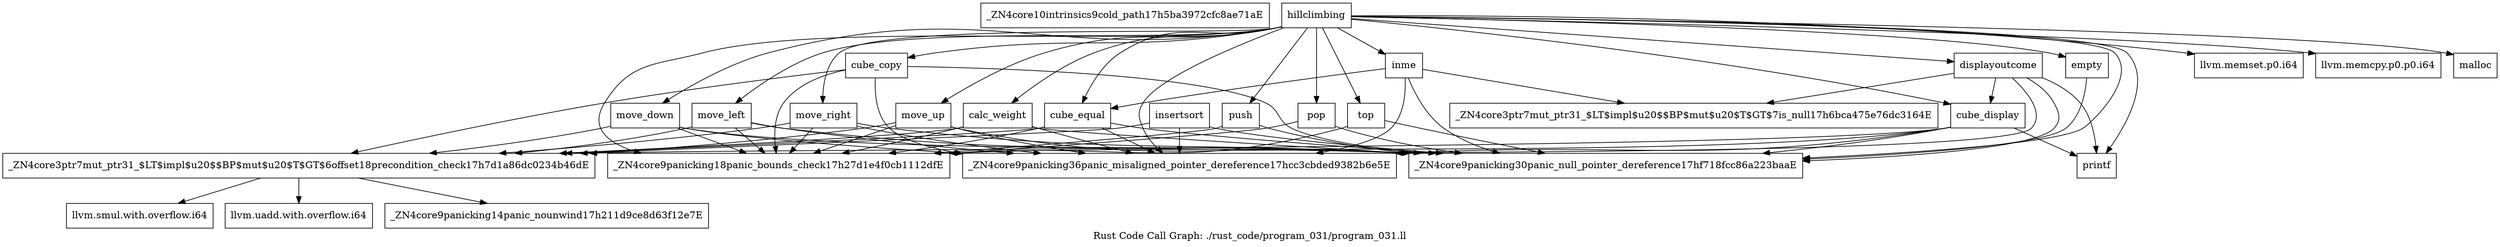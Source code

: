 digraph "Rust Code Call Graph: ./rust_code/program_031/program_031.ll" {
	label="Rust Code Call Graph: ./rust_code/program_031/program_031.ll";

	Node0x55bbf7c7d670 [shape=record,label="{_ZN4core10intrinsics9cold_path17h5ba3972cfc8ae71aE}"];
	Node0x55bbf7ccece0 [shape=record,label="{cube_copy}"];
	Node0x55bbf7ccece0 -> Node0x55bbf7c43c00;
	Node0x55bbf7ccece0 -> Node0x55bbf7cce1b0;
	Node0x55bbf7ccece0 -> Node0x55bbf7cce230;
	Node0x55bbf7ccece0 -> Node0x55bbf7c510a0;
	Node0x55bbf7c43c00 [shape=record,label="{_ZN4core3ptr7mut_ptr31_$LT$impl$u20$$BP$mut$u20$T$GT$6offset18precondition_check17h7d1a86dc0234b46dE}"];
	Node0x55bbf7c43c00 -> Node0x55bbf7c46860;
	Node0x55bbf7c43c00 -> Node0x55bbf7c48e00;
	Node0x55bbf7c43c00 -> Node0x55bbf7c5cc40;
	Node0x55bbf7cce080 [shape=record,label="{_ZN4core3ptr7mut_ptr31_$LT$impl$u20$$BP$mut$u20$T$GT$7is_null17h6bca475e76dc3164E}"];
	Node0x55bbf7cce100 [shape=record,label="{cube_equal}"];
	Node0x55bbf7cce100 -> Node0x55bbf7c43c00;
	Node0x55bbf7cce100 -> Node0x55bbf7cce1b0;
	Node0x55bbf7cce100 -> Node0x55bbf7cce230;
	Node0x55bbf7cce100 -> Node0x55bbf7c510a0;
	Node0x55bbf7c52540 [shape=record,label="{cube_display}"];
	Node0x55bbf7c52540 -> Node0x55bbf7c55940;
	Node0x55bbf7c52540 -> Node0x55bbf7c43c00;
	Node0x55bbf7c52540 -> Node0x55bbf7cce1b0;
	Node0x55bbf7c52540 -> Node0x55bbf7cce230;
	Node0x55bbf7c52540 -> Node0x55bbf7c510a0;
	Node0x55bbf7ccfdd0 [shape=record,label="{move_up}"];
	Node0x55bbf7ccfdd0 -> Node0x55bbf7c43c00;
	Node0x55bbf7ccfdd0 -> Node0x55bbf7cce1b0;
	Node0x55bbf7ccfdd0 -> Node0x55bbf7cce230;
	Node0x55bbf7ccfdd0 -> Node0x55bbf7c510a0;
	Node0x55bbf7c567d0 [shape=record,label="{move_down}"];
	Node0x55bbf7c567d0 -> Node0x55bbf7c43c00;
	Node0x55bbf7c567d0 -> Node0x55bbf7cce1b0;
	Node0x55bbf7c567d0 -> Node0x55bbf7cce230;
	Node0x55bbf7c567d0 -> Node0x55bbf7c510a0;
	Node0x55bbf7c58a30 [shape=record,label="{move_left}"];
	Node0x55bbf7c58a30 -> Node0x55bbf7c43c00;
	Node0x55bbf7c58a30 -> Node0x55bbf7cce1b0;
	Node0x55bbf7c58a30 -> Node0x55bbf7cce230;
	Node0x55bbf7c58a30 -> Node0x55bbf7c510a0;
	Node0x55bbf7c5a460 [shape=record,label="{move_right}"];
	Node0x55bbf7c5a460 -> Node0x55bbf7c43c00;
	Node0x55bbf7c5a460 -> Node0x55bbf7cce1b0;
	Node0x55bbf7c5a460 -> Node0x55bbf7cce230;
	Node0x55bbf7c5a460 -> Node0x55bbf7c510a0;
	Node0x55bbf7c5b000 [shape=record,label="{calc_weight}"];
	Node0x55bbf7c5b000 -> Node0x55bbf7c43c00;
	Node0x55bbf7c5b000 -> Node0x55bbf7cce1b0;
	Node0x55bbf7c5b000 -> Node0x55bbf7cce230;
	Node0x55bbf7c5b000 -> Node0x55bbf7c510a0;
	Node0x55bbf7c5d240 [shape=record,label="{push}"];
	Node0x55bbf7c5d240 -> Node0x55bbf7c510a0;
	Node0x55bbf7c5d240 -> Node0x55bbf7cce1b0;
	Node0x55bbf7c614d0 [shape=record,label="{pop}"];
	Node0x55bbf7c614d0 -> Node0x55bbf7c510a0;
	Node0x55bbf7c614d0 -> Node0x55bbf7cce1b0;
	Node0x55bbf7c63700 [shape=record,label="{top}"];
	Node0x55bbf7c63700 -> Node0x55bbf7c510a0;
	Node0x55bbf7c63700 -> Node0x55bbf7cce1b0;
	Node0x55bbf7c63100 [shape=record,label="{empty}"];
	Node0x55bbf7c63100 -> Node0x55bbf7c510a0;
	Node0x55bbf7c65980 [shape=record,label="{displayoutcome}"];
	Node0x55bbf7c65980 -> Node0x55bbf7cce080;
	Node0x55bbf7c65980 -> Node0x55bbf7c52540;
	Node0x55bbf7c65980 -> Node0x55bbf7c55940;
	Node0x55bbf7c65980 -> Node0x55bbf7c510a0;
	Node0x55bbf7c65980 -> Node0x55bbf7cce230;
	Node0x55bbf7cd4df0 [shape=record,label="{inme}"];
	Node0x55bbf7cd4df0 -> Node0x55bbf7cce080;
	Node0x55bbf7cd4df0 -> Node0x55bbf7cce100;
	Node0x55bbf7cd4df0 -> Node0x55bbf7c510a0;
	Node0x55bbf7cd4df0 -> Node0x55bbf7cce230;
	Node0x55bbf7cd4fc0 [shape=record,label="{insertsort}"];
	Node0x55bbf7cd4fc0 -> Node0x55bbf7c43c00;
	Node0x55bbf7cd4fc0 -> Node0x55bbf7cce230;
	Node0x55bbf7cd4fc0 -> Node0x55bbf7c510a0;
	Node0x55bbf7c69c50 [shape=record,label="{llvm.memset.p0.i64}"];
	Node0x55bbf7c6bd60 [shape=record,label="{llvm.memcpy.p0.p0.i64}"];
	Node0x55bbf7c46860 [shape=record,label="{llvm.smul.with.overflow.i64}"];
	Node0x55bbf7c48e00 [shape=record,label="{llvm.uadd.with.overflow.i64}"];
	Node0x55bbf7c5cc40 [shape=record,label="{_ZN4core9panicking14panic_nounwind17h211d9ce8d63f12e7E}"];
	Node0x55bbf7cce1b0 [shape=record,label="{_ZN4core9panicking18panic_bounds_check17h27d1e4f0cb1112dfE}"];
	Node0x55bbf7cce230 [shape=record,label="{_ZN4core9panicking36panic_misaligned_pointer_dereference17hcc3cbded9382b6e5E}"];
	Node0x55bbf7c510a0 [shape=record,label="{_ZN4core9panicking30panic_null_pointer_dereference17hf718fcc86a223baaE}"];
	Node0x55bbf7c55940 [shape=record,label="{printf}"];
	Node0x55bbf7c68b40 [shape=record,label="{malloc}"];
	Node0x55bbf7c67710 [shape=record,label="{hillclimbing}"];
	Node0x55bbf7c67710 -> Node0x55bbf7c68b40;
	Node0x55bbf7c67710 -> Node0x55bbf7cce230;
	Node0x55bbf7c67710 -> Node0x55bbf7c510a0;
	Node0x55bbf7c67710 -> Node0x55bbf7cce1b0;
	Node0x55bbf7c67710 -> Node0x55bbf7c5d240;
	Node0x55bbf7c67710 -> Node0x55bbf7c5b000;
	Node0x55bbf7c67710 -> Node0x55bbf7ccece0;
	Node0x55bbf7c67710 -> Node0x55bbf7cd4df0;
	Node0x55bbf7c67710 -> Node0x55bbf7c5a460;
	Node0x55bbf7c67710 -> Node0x55bbf7c58a30;
	Node0x55bbf7c67710 -> Node0x55bbf7c567d0;
	Node0x55bbf7c67710 -> Node0x55bbf7ccfdd0;
	Node0x55bbf7c67710 -> Node0x55bbf7c69c50;
	Node0x55bbf7c67710 -> Node0x55bbf7c65980;
	Node0x55bbf7c67710 -> Node0x55bbf7c6bd60;
	Node0x55bbf7c67710 -> Node0x55bbf7c63100;
	Node0x55bbf7c67710 -> Node0x55bbf7c63700;
	Node0x55bbf7c67710 -> Node0x55bbf7c52540;
	Node0x55bbf7c67710 -> Node0x55bbf7c55940;
	Node0x55bbf7c67710 -> Node0x55bbf7c614d0;
	Node0x55bbf7c67710 -> Node0x55bbf7cce100;
}
